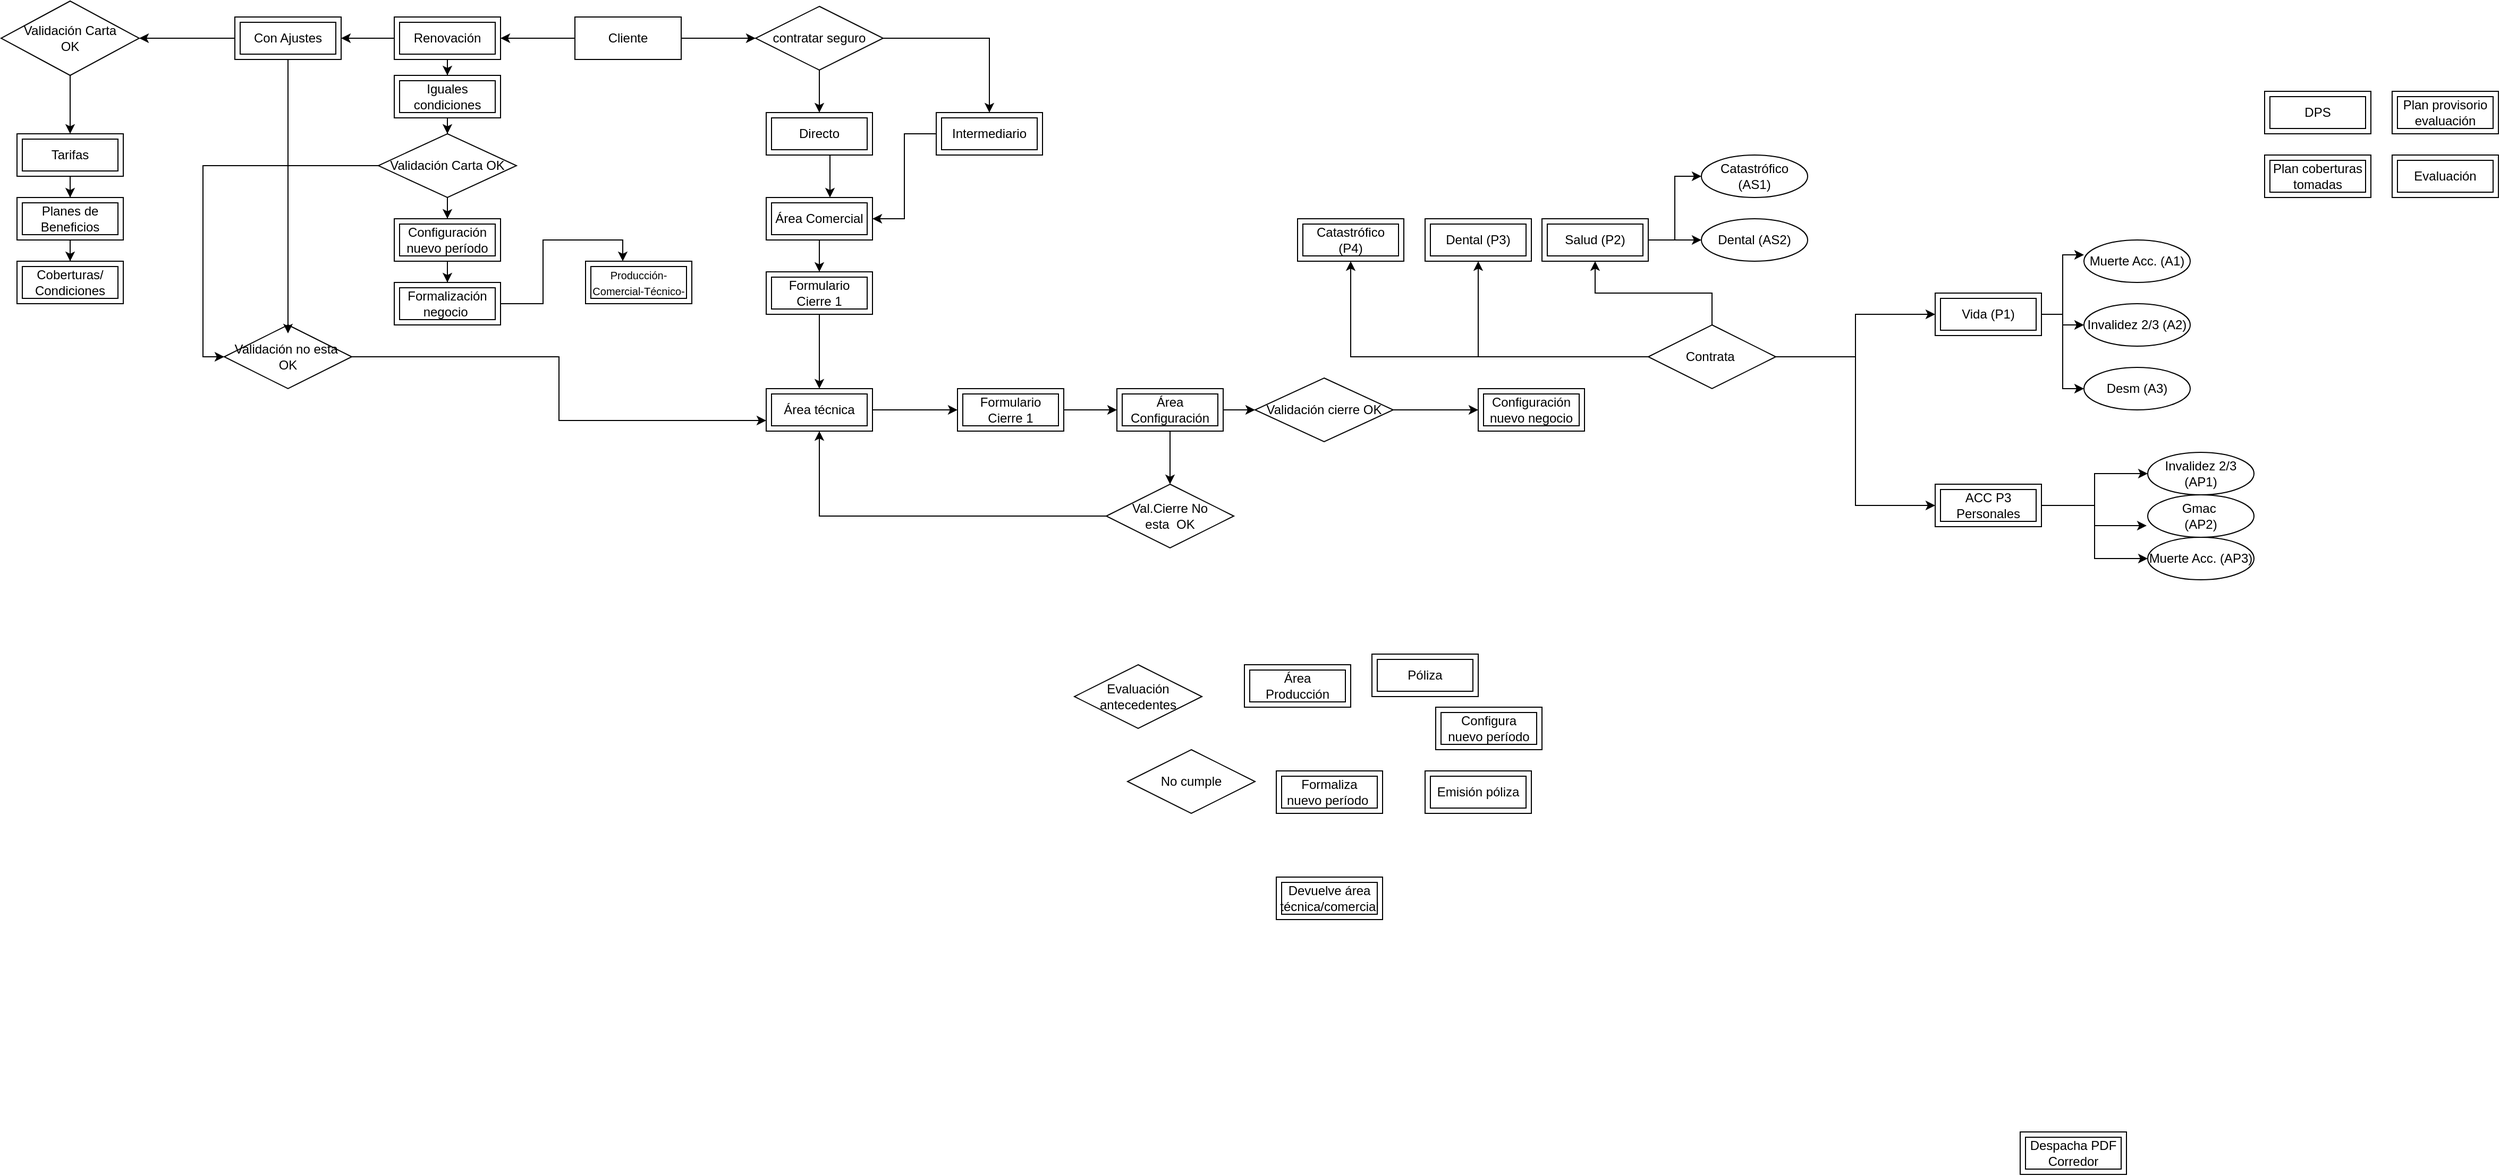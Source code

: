 <mxfile version="26.2.14">
  <diagram name="Página-1" id="cGtZ0ZqcJ2M5ogD-BFSz">
    <mxGraphModel dx="2526" dy="1642" grid="1" gridSize="10" guides="1" tooltips="1" connect="1" arrows="1" fold="1" page="1" pageScale="1" pageWidth="827" pageHeight="1169" math="0" shadow="0">
      <root>
        <mxCell id="0" />
        <mxCell id="1" parent="0" />
        <mxCell id="OujCXUVkTaEfRvT8h6zp-46" value="" style="edgeStyle=orthogonalEdgeStyle;rounded=0;orthogonalLoop=1;jettySize=auto;html=1;" edge="1" parent="1" source="OujCXUVkTaEfRvT8h6zp-2" target="OujCXUVkTaEfRvT8h6zp-42">
          <mxGeometry relative="1" as="geometry" />
        </mxCell>
        <mxCell id="OujCXUVkTaEfRvT8h6zp-120" value="" style="edgeStyle=orthogonalEdgeStyle;rounded=0;orthogonalLoop=1;jettySize=auto;html=1;" edge="1" parent="1" source="OujCXUVkTaEfRvT8h6zp-2" target="OujCXUVkTaEfRvT8h6zp-19">
          <mxGeometry relative="1" as="geometry" />
        </mxCell>
        <mxCell id="OujCXUVkTaEfRvT8h6zp-2" value="&lt;font style=&quot;vertical-align: inherit;&quot;&gt;&lt;font style=&quot;vertical-align: inherit;&quot;&gt;Cliente&lt;/font&gt;&lt;/font&gt;" style="whiteSpace=wrap;html=1;align=center;" vertex="1" parent="1">
          <mxGeometry x="-370" y="-370" width="100" height="40" as="geometry" />
        </mxCell>
        <mxCell id="OujCXUVkTaEfRvT8h6zp-3" value="&lt;font style=&quot;vertical-align: inherit;&quot;&gt;&lt;font style=&quot;vertical-align: inherit;&quot;&gt;Póliza&lt;/font&gt;&lt;/font&gt;" style="shape=ext;margin=3;double=1;whiteSpace=wrap;html=1;align=center;" vertex="1" parent="1">
          <mxGeometry x="380" y="230" width="100" height="40" as="geometry" />
        </mxCell>
        <mxCell id="OujCXUVkTaEfRvT8h6zp-4" value="&lt;font style=&quot;vertical-align: inherit;&quot;&gt;&lt;font style=&quot;vertical-align: inherit;&quot;&gt;Dental (P3)&lt;/font&gt;&lt;/font&gt;" style="shape=ext;margin=3;double=1;whiteSpace=wrap;html=1;align=center;" vertex="1" parent="1">
          <mxGeometry x="430" y="-180" width="100" height="40" as="geometry" />
        </mxCell>
        <mxCell id="OujCXUVkTaEfRvT8h6zp-74" value="" style="edgeStyle=orthogonalEdgeStyle;rounded=0;orthogonalLoop=1;jettySize=auto;html=1;" edge="1" parent="1" source="OujCXUVkTaEfRvT8h6zp-5" target="OujCXUVkTaEfRvT8h6zp-65">
          <mxGeometry relative="1" as="geometry" />
        </mxCell>
        <mxCell id="OujCXUVkTaEfRvT8h6zp-77" style="edgeStyle=orthogonalEdgeStyle;rounded=0;orthogonalLoop=1;jettySize=auto;html=1;entryX=0;entryY=0.5;entryDx=0;entryDy=0;" edge="1" parent="1" source="OujCXUVkTaEfRvT8h6zp-5" target="OujCXUVkTaEfRvT8h6zp-70">
          <mxGeometry relative="1" as="geometry" />
        </mxCell>
        <mxCell id="OujCXUVkTaEfRvT8h6zp-5" value="Vida (P1)" style="shape=ext;margin=3;double=1;whiteSpace=wrap;html=1;align=center;" vertex="1" parent="1">
          <mxGeometry x="910" y="-110" width="100" height="40" as="geometry" />
        </mxCell>
        <mxCell id="OujCXUVkTaEfRvT8h6zp-6" value="Catastrófico (P4)" style="shape=ext;margin=3;double=1;whiteSpace=wrap;html=1;align=center;" vertex="1" parent="1">
          <mxGeometry x="310" y="-180" width="100" height="40" as="geometry" />
        </mxCell>
        <mxCell id="OujCXUVkTaEfRvT8h6zp-78" value="" style="edgeStyle=orthogonalEdgeStyle;rounded=0;orthogonalLoop=1;jettySize=auto;html=1;" edge="1" parent="1" source="OujCXUVkTaEfRvT8h6zp-7" target="OujCXUVkTaEfRvT8h6zp-67">
          <mxGeometry relative="1" as="geometry" />
        </mxCell>
        <mxCell id="OujCXUVkTaEfRvT8h6zp-79" style="edgeStyle=orthogonalEdgeStyle;rounded=0;orthogonalLoop=1;jettySize=auto;html=1;entryX=0;entryY=0.5;entryDx=0;entryDy=0;" edge="1" parent="1" source="OujCXUVkTaEfRvT8h6zp-7" target="OujCXUVkTaEfRvT8h6zp-68">
          <mxGeometry relative="1" as="geometry" />
        </mxCell>
        <mxCell id="OujCXUVkTaEfRvT8h6zp-7" value="&lt;font style=&quot;vertical-align: inherit;&quot;&gt;&lt;font style=&quot;vertical-align: inherit;&quot;&gt;Salud (P2)&lt;/font&gt;&lt;/font&gt;" style="shape=ext;margin=3;double=1;whiteSpace=wrap;html=1;align=center;" vertex="1" parent="1">
          <mxGeometry x="540" y="-180" width="100" height="40" as="geometry" />
        </mxCell>
        <mxCell id="OujCXUVkTaEfRvT8h6zp-107" style="edgeStyle=orthogonalEdgeStyle;rounded=0;orthogonalLoop=1;jettySize=auto;html=1;entryX=0;entryY=0.5;entryDx=0;entryDy=0;" edge="1" parent="1" source="OujCXUVkTaEfRvT8h6zp-12" target="OujCXUVkTaEfRvT8h6zp-66">
          <mxGeometry relative="1" as="geometry" />
        </mxCell>
        <mxCell id="OujCXUVkTaEfRvT8h6zp-108" style="edgeStyle=orthogonalEdgeStyle;rounded=0;orthogonalLoop=1;jettySize=auto;html=1;entryX=0;entryY=0.5;entryDx=0;entryDy=0;" edge="1" parent="1" source="OujCXUVkTaEfRvT8h6zp-12" target="OujCXUVkTaEfRvT8h6zp-64">
          <mxGeometry relative="1" as="geometry" />
        </mxCell>
        <mxCell id="OujCXUVkTaEfRvT8h6zp-12" value="ACC P3 Personales" style="shape=ext;margin=3;double=1;whiteSpace=wrap;html=1;align=center;" vertex="1" parent="1">
          <mxGeometry x="910" y="70" width="100" height="40" as="geometry" />
        </mxCell>
        <mxCell id="OujCXUVkTaEfRvT8h6zp-15" value="DPS" style="shape=ext;margin=3;double=1;whiteSpace=wrap;html=1;align=center;" vertex="1" parent="1">
          <mxGeometry x="1220" y="-300" width="100" height="40" as="geometry" />
        </mxCell>
        <mxCell id="OujCXUVkTaEfRvT8h6zp-16" value="Evaluación" style="shape=ext;margin=3;double=1;whiteSpace=wrap;html=1;align=center;" vertex="1" parent="1">
          <mxGeometry x="1340" y="-240" width="100" height="40" as="geometry" />
        </mxCell>
        <mxCell id="OujCXUVkTaEfRvT8h6zp-17" value="Plan provisorio evaluación" style="shape=ext;margin=3;double=1;whiteSpace=wrap;html=1;align=center;" vertex="1" parent="1">
          <mxGeometry x="1340" y="-300" width="100" height="40" as="geometry" />
        </mxCell>
        <mxCell id="OujCXUVkTaEfRvT8h6zp-18" value="Plan coberturas tomadas" style="shape=ext;margin=3;double=1;whiteSpace=wrap;html=1;align=center;" vertex="1" parent="1">
          <mxGeometry x="1220" y="-240" width="100" height="40" as="geometry" />
        </mxCell>
        <mxCell id="OujCXUVkTaEfRvT8h6zp-121" value="" style="edgeStyle=orthogonalEdgeStyle;rounded=0;orthogonalLoop=1;jettySize=auto;html=1;" edge="1" parent="1" source="OujCXUVkTaEfRvT8h6zp-19" target="OujCXUVkTaEfRvT8h6zp-23">
          <mxGeometry relative="1" as="geometry" />
        </mxCell>
        <mxCell id="OujCXUVkTaEfRvT8h6zp-122" value="" style="edgeStyle=orthogonalEdgeStyle;rounded=0;orthogonalLoop=1;jettySize=auto;html=1;" edge="1" parent="1" source="OujCXUVkTaEfRvT8h6zp-19" target="OujCXUVkTaEfRvT8h6zp-24">
          <mxGeometry relative="1" as="geometry" />
        </mxCell>
        <mxCell id="OujCXUVkTaEfRvT8h6zp-19" value="Renovación" style="shape=ext;margin=3;double=1;whiteSpace=wrap;html=1;align=center;" vertex="1" parent="1">
          <mxGeometry x="-540" y="-370" width="100" height="40" as="geometry" />
        </mxCell>
        <mxCell id="OujCXUVkTaEfRvT8h6zp-125" value="" style="edgeStyle=orthogonalEdgeStyle;rounded=0;orthogonalLoop=1;jettySize=auto;html=1;" edge="1" parent="1" source="OujCXUVkTaEfRvT8h6zp-23" target="OujCXUVkTaEfRvT8h6zp-123">
          <mxGeometry relative="1" as="geometry" />
        </mxCell>
        <mxCell id="OujCXUVkTaEfRvT8h6zp-23" value="Iguales condiciones" style="shape=ext;margin=3;double=1;whiteSpace=wrap;html=1;align=center;" vertex="1" parent="1">
          <mxGeometry x="-540" y="-315" width="100" height="40" as="geometry" />
        </mxCell>
        <mxCell id="OujCXUVkTaEfRvT8h6zp-128" value="" style="edgeStyle=orthogonalEdgeStyle;rounded=0;orthogonalLoop=1;jettySize=auto;html=1;" edge="1" parent="1" source="OujCXUVkTaEfRvT8h6zp-24" target="OujCXUVkTaEfRvT8h6zp-124">
          <mxGeometry relative="1" as="geometry" />
        </mxCell>
        <mxCell id="OujCXUVkTaEfRvT8h6zp-24" value="Con Ajustes" style="shape=ext;margin=3;double=1;whiteSpace=wrap;html=1;align=center;" vertex="1" parent="1">
          <mxGeometry x="-690" y="-370" width="100" height="40" as="geometry" />
        </mxCell>
        <mxCell id="OujCXUVkTaEfRvT8h6zp-25" value="Coberturas/&lt;div&gt;Condiciones&lt;/div&gt;" style="shape=ext;margin=3;double=1;whiteSpace=wrap;html=1;align=center;" vertex="1" parent="1">
          <mxGeometry x="-895" y="-140" width="100" height="40" as="geometry" />
        </mxCell>
        <mxCell id="OujCXUVkTaEfRvT8h6zp-132" value="" style="edgeStyle=orthogonalEdgeStyle;rounded=0;orthogonalLoop=1;jettySize=auto;html=1;" edge="1" parent="1" source="OujCXUVkTaEfRvT8h6zp-26" target="OujCXUVkTaEfRvT8h6zp-25">
          <mxGeometry relative="1" as="geometry" />
        </mxCell>
        <mxCell id="OujCXUVkTaEfRvT8h6zp-26" value="Planes de Beneficios" style="shape=ext;margin=3;double=1;whiteSpace=wrap;html=1;align=center;" vertex="1" parent="1">
          <mxGeometry x="-895" y="-200" width="100" height="40" as="geometry" />
        </mxCell>
        <mxCell id="OujCXUVkTaEfRvT8h6zp-130" value="" style="edgeStyle=orthogonalEdgeStyle;rounded=0;orthogonalLoop=1;jettySize=auto;html=1;" edge="1" parent="1" source="OujCXUVkTaEfRvT8h6zp-27" target="OujCXUVkTaEfRvT8h6zp-26">
          <mxGeometry relative="1" as="geometry" />
        </mxCell>
        <mxCell id="OujCXUVkTaEfRvT8h6zp-27" value="Tarifas" style="shape=ext;margin=3;double=1;whiteSpace=wrap;html=1;align=center;" vertex="1" parent="1">
          <mxGeometry x="-895" y="-260" width="100" height="40" as="geometry" />
        </mxCell>
        <mxCell id="OujCXUVkTaEfRvT8h6zp-28" value="Formaliza nuevo período&amp;nbsp;" style="shape=ext;margin=3;double=1;whiteSpace=wrap;html=1;align=center;" vertex="1" parent="1">
          <mxGeometry x="290" y="340" width="100" height="40" as="geometry" />
        </mxCell>
        <mxCell id="OujCXUVkTaEfRvT8h6zp-29" value="Configura nuevo período" style="shape=ext;margin=3;double=1;whiteSpace=wrap;html=1;align=center;" vertex="1" parent="1">
          <mxGeometry x="440" y="280" width="100" height="40" as="geometry" />
        </mxCell>
        <mxCell id="OujCXUVkTaEfRvT8h6zp-30" value="Emisión póliza" style="shape=ext;margin=3;double=1;whiteSpace=wrap;html=1;align=center;" vertex="1" parent="1">
          <mxGeometry x="430" y="340" width="100" height="40" as="geometry" />
        </mxCell>
        <mxCell id="OujCXUVkTaEfRvT8h6zp-31" value="Devuelve área técnica/comercial" style="shape=ext;margin=3;double=1;whiteSpace=wrap;html=1;align=center;" vertex="1" parent="1">
          <mxGeometry x="290" y="440" width="100" height="40" as="geometry" />
        </mxCell>
        <mxCell id="OujCXUVkTaEfRvT8h6zp-32" value="Despacha PDF Corredor" style="shape=ext;margin=3;double=1;whiteSpace=wrap;html=1;align=center;" vertex="1" parent="1">
          <mxGeometry x="990" y="680" width="100" height="40" as="geometry" />
        </mxCell>
        <mxCell id="OujCXUVkTaEfRvT8h6zp-81" value="" style="edgeStyle=orthogonalEdgeStyle;rounded=0;orthogonalLoop=1;jettySize=auto;html=1;" edge="1" parent="1" source="OujCXUVkTaEfRvT8h6zp-33" target="OujCXUVkTaEfRvT8h6zp-60">
          <mxGeometry relative="1" as="geometry" />
        </mxCell>
        <mxCell id="OujCXUVkTaEfRvT8h6zp-33" value="Formulario Cierre 1" style="shape=ext;margin=3;double=1;whiteSpace=wrap;html=1;align=center;" vertex="1" parent="1">
          <mxGeometry x="-10" y="-20" width="100" height="40" as="geometry" />
        </mxCell>
        <mxCell id="OujCXUVkTaEfRvT8h6zp-34" value="Evaluación antecedentes" style="shape=rhombus;perimeter=rhombusPerimeter;whiteSpace=wrap;html=1;align=center;" vertex="1" parent="1">
          <mxGeometry x="100" y="240" width="120" height="60" as="geometry" />
        </mxCell>
        <mxCell id="OujCXUVkTaEfRvT8h6zp-35" value="No cumple" style="shape=rhombus;perimeter=rhombusPerimeter;whiteSpace=wrap;html=1;align=center;" vertex="1" parent="1">
          <mxGeometry x="150" y="320" width="120" height="60" as="geometry" />
        </mxCell>
        <mxCell id="OujCXUVkTaEfRvT8h6zp-57" value="" style="edgeStyle=orthogonalEdgeStyle;rounded=0;orthogonalLoop=1;jettySize=auto;html=1;" edge="1" parent="1" source="OujCXUVkTaEfRvT8h6zp-37" target="OujCXUVkTaEfRvT8h6zp-44">
          <mxGeometry relative="1" as="geometry" />
        </mxCell>
        <mxCell id="OujCXUVkTaEfRvT8h6zp-37" value="Área Comercial" style="shape=ext;margin=3;double=1;whiteSpace=wrap;html=1;align=center;" vertex="1" parent="1">
          <mxGeometry x="-190" y="-200" width="100" height="40" as="geometry" />
        </mxCell>
        <mxCell id="OujCXUVkTaEfRvT8h6zp-59" value="" style="edgeStyle=orthogonalEdgeStyle;rounded=0;orthogonalLoop=1;jettySize=auto;html=1;" edge="1" parent="1" source="OujCXUVkTaEfRvT8h6zp-38" target="OujCXUVkTaEfRvT8h6zp-33">
          <mxGeometry relative="1" as="geometry" />
        </mxCell>
        <mxCell id="OujCXUVkTaEfRvT8h6zp-38" value="Área técnica" style="shape=ext;margin=3;double=1;whiteSpace=wrap;html=1;align=center;" vertex="1" parent="1">
          <mxGeometry x="-190" y="-20" width="100" height="40" as="geometry" />
        </mxCell>
        <mxCell id="OujCXUVkTaEfRvT8h6zp-54" value="" style="edgeStyle=orthogonalEdgeStyle;rounded=0;orthogonalLoop=1;jettySize=auto;html=1;" edge="1" parent="1" source="OujCXUVkTaEfRvT8h6zp-39" target="OujCXUVkTaEfRvT8h6zp-37">
          <mxGeometry relative="1" as="geometry">
            <Array as="points">
              <mxPoint x="-130" y="-230" />
              <mxPoint x="-130" y="-230" />
            </Array>
          </mxGeometry>
        </mxCell>
        <mxCell id="OujCXUVkTaEfRvT8h6zp-39" value="Directo" style="shape=ext;margin=3;double=1;whiteSpace=wrap;html=1;align=center;" vertex="1" parent="1">
          <mxGeometry x="-190" y="-280" width="100" height="40" as="geometry" />
        </mxCell>
        <mxCell id="OujCXUVkTaEfRvT8h6zp-56" style="edgeStyle=orthogonalEdgeStyle;rounded=0;orthogonalLoop=1;jettySize=auto;html=1;entryX=1;entryY=0.5;entryDx=0;entryDy=0;" edge="1" parent="1" source="OujCXUVkTaEfRvT8h6zp-40" target="OujCXUVkTaEfRvT8h6zp-37">
          <mxGeometry relative="1" as="geometry" />
        </mxCell>
        <mxCell id="OujCXUVkTaEfRvT8h6zp-40" value="Intermediario" style="shape=ext;margin=3;double=1;whiteSpace=wrap;html=1;align=center;" vertex="1" parent="1">
          <mxGeometry x="-30" y="-280" width="100" height="40" as="geometry" />
        </mxCell>
        <mxCell id="OujCXUVkTaEfRvT8h6zp-41" value="Área Producción" style="shape=ext;margin=3;double=1;whiteSpace=wrap;html=1;align=center;" vertex="1" parent="1">
          <mxGeometry x="260" y="240" width="100" height="40" as="geometry" />
        </mxCell>
        <mxCell id="OujCXUVkTaEfRvT8h6zp-47" value="" style="edgeStyle=orthogonalEdgeStyle;rounded=0;orthogonalLoop=1;jettySize=auto;html=1;" edge="1" parent="1" source="OujCXUVkTaEfRvT8h6zp-42" target="OujCXUVkTaEfRvT8h6zp-39">
          <mxGeometry relative="1" as="geometry" />
        </mxCell>
        <mxCell id="OujCXUVkTaEfRvT8h6zp-50" value="" style="edgeStyle=orthogonalEdgeStyle;rounded=0;orthogonalLoop=1;jettySize=auto;html=1;" edge="1" parent="1" source="OujCXUVkTaEfRvT8h6zp-42" target="OujCXUVkTaEfRvT8h6zp-40">
          <mxGeometry relative="1" as="geometry" />
        </mxCell>
        <mxCell id="OujCXUVkTaEfRvT8h6zp-42" value="contratar seguro" style="shape=rhombus;perimeter=rhombusPerimeter;whiteSpace=wrap;html=1;align=center;" vertex="1" parent="1">
          <mxGeometry x="-200" y="-380" width="120" height="60" as="geometry" />
        </mxCell>
        <mxCell id="OujCXUVkTaEfRvT8h6zp-58" value="" style="edgeStyle=orthogonalEdgeStyle;rounded=0;orthogonalLoop=1;jettySize=auto;html=1;" edge="1" parent="1" source="OujCXUVkTaEfRvT8h6zp-44" target="OujCXUVkTaEfRvT8h6zp-38">
          <mxGeometry relative="1" as="geometry" />
        </mxCell>
        <mxCell id="OujCXUVkTaEfRvT8h6zp-44" value="Formulario Cierre 1" style="shape=ext;margin=3;double=1;whiteSpace=wrap;html=1;align=center;" vertex="1" parent="1">
          <mxGeometry x="-190" y="-130" width="100" height="40" as="geometry" />
        </mxCell>
        <mxCell id="OujCXUVkTaEfRvT8h6zp-117" value="" style="edgeStyle=orthogonalEdgeStyle;rounded=0;orthogonalLoop=1;jettySize=auto;html=1;" edge="1" parent="1" source="OujCXUVkTaEfRvT8h6zp-60" target="OujCXUVkTaEfRvT8h6zp-116">
          <mxGeometry relative="1" as="geometry" />
        </mxCell>
        <mxCell id="OujCXUVkTaEfRvT8h6zp-119" value="" style="edgeStyle=orthogonalEdgeStyle;rounded=0;orthogonalLoop=1;jettySize=auto;html=1;" edge="1" parent="1" source="OujCXUVkTaEfRvT8h6zp-60" target="OujCXUVkTaEfRvT8h6zp-61">
          <mxGeometry relative="1" as="geometry" />
        </mxCell>
        <mxCell id="OujCXUVkTaEfRvT8h6zp-60" value="Área Configuración" style="shape=ext;margin=3;double=1;whiteSpace=wrap;html=1;align=center;" vertex="1" parent="1">
          <mxGeometry x="140" y="-20" width="100" height="40" as="geometry" />
        </mxCell>
        <mxCell id="OujCXUVkTaEfRvT8h6zp-114" value="" style="edgeStyle=orthogonalEdgeStyle;rounded=0;orthogonalLoop=1;jettySize=auto;html=1;" edge="1" parent="1" source="OujCXUVkTaEfRvT8h6zp-61" target="OujCXUVkTaEfRvT8h6zp-82">
          <mxGeometry relative="1" as="geometry" />
        </mxCell>
        <mxCell id="OujCXUVkTaEfRvT8h6zp-61" value="Validación cierre OK" style="shape=rhombus;perimeter=rhombusPerimeter;whiteSpace=wrap;html=1;align=center;" vertex="1" parent="1">
          <mxGeometry x="270" y="-30" width="130" height="60" as="geometry" />
        </mxCell>
        <mxCell id="OujCXUVkTaEfRvT8h6zp-63" value="Muerte Acc. (A1)" style="ellipse;whiteSpace=wrap;html=1;align=center;" vertex="1" parent="1">
          <mxGeometry x="1050" y="-160" width="100" height="40" as="geometry" />
        </mxCell>
        <mxCell id="OujCXUVkTaEfRvT8h6zp-64" value="Muerte Acc. (AP3)" style="ellipse;whiteSpace=wrap;html=1;align=center;" vertex="1" parent="1">
          <mxGeometry x="1110" y="120" width="100" height="40" as="geometry" />
        </mxCell>
        <mxCell id="OujCXUVkTaEfRvT8h6zp-65" value="Invalidez 2/3 (A2)" style="ellipse;whiteSpace=wrap;html=1;align=center;" vertex="1" parent="1">
          <mxGeometry x="1050" y="-100" width="100" height="40" as="geometry" />
        </mxCell>
        <mxCell id="OujCXUVkTaEfRvT8h6zp-66" value="Invalidez 2/3 (AP1)" style="ellipse;whiteSpace=wrap;html=1;align=center;" vertex="1" parent="1">
          <mxGeometry x="1110" y="40" width="100" height="40" as="geometry" />
        </mxCell>
        <mxCell id="OujCXUVkTaEfRvT8h6zp-67" value="Dental (AS2)" style="ellipse;whiteSpace=wrap;html=1;align=center;" vertex="1" parent="1">
          <mxGeometry x="690" y="-180" width="100" height="40" as="geometry" />
        </mxCell>
        <mxCell id="OujCXUVkTaEfRvT8h6zp-68" value="Catastrófico (AS1)" style="ellipse;whiteSpace=wrap;html=1;align=center;" vertex="1" parent="1">
          <mxGeometry x="690" y="-240" width="100" height="40" as="geometry" />
        </mxCell>
        <mxCell id="OujCXUVkTaEfRvT8h6zp-70" value="Desm (A3)" style="ellipse;whiteSpace=wrap;html=1;align=center;" vertex="1" parent="1">
          <mxGeometry x="1050" y="-40" width="100" height="40" as="geometry" />
        </mxCell>
        <mxCell id="OujCXUVkTaEfRvT8h6zp-71" value="Gmac&amp;nbsp;&lt;div&gt;(AP2)&lt;/div&gt;" style="ellipse;whiteSpace=wrap;html=1;align=center;" vertex="1" parent="1">
          <mxGeometry x="1110" y="80" width="100" height="40" as="geometry" />
        </mxCell>
        <mxCell id="OujCXUVkTaEfRvT8h6zp-72" style="edgeStyle=orthogonalEdgeStyle;rounded=0;orthogonalLoop=1;jettySize=auto;html=1;exitX=0.5;exitY=1;exitDx=0;exitDy=0;" edge="1" parent="1" source="OujCXUVkTaEfRvT8h6zp-64" target="OujCXUVkTaEfRvT8h6zp-64">
          <mxGeometry relative="1" as="geometry" />
        </mxCell>
        <mxCell id="OujCXUVkTaEfRvT8h6zp-76" style="edgeStyle=orthogonalEdgeStyle;rounded=0;orthogonalLoop=1;jettySize=auto;html=1;entryX=0;entryY=0.35;entryDx=0;entryDy=0;entryPerimeter=0;" edge="1" parent="1" source="OujCXUVkTaEfRvT8h6zp-5" target="OujCXUVkTaEfRvT8h6zp-63">
          <mxGeometry relative="1" as="geometry" />
        </mxCell>
        <mxCell id="OujCXUVkTaEfRvT8h6zp-82" value="Configuración nuevo negocio" style="shape=ext;margin=3;double=1;whiteSpace=wrap;html=1;align=center;" vertex="1" parent="1">
          <mxGeometry x="480" y="-20" width="100" height="40" as="geometry" />
        </mxCell>
        <mxCell id="OujCXUVkTaEfRvT8h6zp-88" value="" style="edgeStyle=orthogonalEdgeStyle;rounded=0;orthogonalLoop=1;jettySize=auto;html=1;" edge="1" parent="1" source="OujCXUVkTaEfRvT8h6zp-84" target="OujCXUVkTaEfRvT8h6zp-5">
          <mxGeometry relative="1" as="geometry" />
        </mxCell>
        <mxCell id="OujCXUVkTaEfRvT8h6zp-98" style="edgeStyle=orthogonalEdgeStyle;rounded=0;orthogonalLoop=1;jettySize=auto;html=1;entryX=0.5;entryY=1;entryDx=0;entryDy=0;" edge="1" parent="1" source="OujCXUVkTaEfRvT8h6zp-84" target="OujCXUVkTaEfRvT8h6zp-7">
          <mxGeometry relative="1" as="geometry" />
        </mxCell>
        <mxCell id="OujCXUVkTaEfRvT8h6zp-99" style="edgeStyle=orthogonalEdgeStyle;rounded=0;orthogonalLoop=1;jettySize=auto;html=1;entryX=0.5;entryY=1;entryDx=0;entryDy=0;" edge="1" parent="1" source="OujCXUVkTaEfRvT8h6zp-84" target="OujCXUVkTaEfRvT8h6zp-4">
          <mxGeometry relative="1" as="geometry" />
        </mxCell>
        <mxCell id="OujCXUVkTaEfRvT8h6zp-100" style="edgeStyle=orthogonalEdgeStyle;rounded=0;orthogonalLoop=1;jettySize=auto;html=1;entryX=0.5;entryY=1;entryDx=0;entryDy=0;" edge="1" parent="1" source="OujCXUVkTaEfRvT8h6zp-84" target="OujCXUVkTaEfRvT8h6zp-6">
          <mxGeometry relative="1" as="geometry" />
        </mxCell>
        <mxCell id="OujCXUVkTaEfRvT8h6zp-113" style="edgeStyle=orthogonalEdgeStyle;rounded=0;orthogonalLoop=1;jettySize=auto;html=1;entryX=0;entryY=0.5;entryDx=0;entryDy=0;" edge="1" parent="1" source="OujCXUVkTaEfRvT8h6zp-84" target="OujCXUVkTaEfRvT8h6zp-12">
          <mxGeometry relative="1" as="geometry" />
        </mxCell>
        <mxCell id="OujCXUVkTaEfRvT8h6zp-84" value="Contrata&amp;nbsp;" style="shape=rhombus;perimeter=rhombusPerimeter;whiteSpace=wrap;html=1;align=center;" vertex="1" parent="1">
          <mxGeometry x="640" y="-80" width="120" height="60" as="geometry" />
        </mxCell>
        <mxCell id="OujCXUVkTaEfRvT8h6zp-111" style="edgeStyle=orthogonalEdgeStyle;rounded=0;orthogonalLoop=1;jettySize=auto;html=1;entryX=-0.01;entryY=0.725;entryDx=0;entryDy=0;entryPerimeter=0;" edge="1" parent="1" source="OujCXUVkTaEfRvT8h6zp-12" target="OujCXUVkTaEfRvT8h6zp-71">
          <mxGeometry relative="1" as="geometry" />
        </mxCell>
        <mxCell id="OujCXUVkTaEfRvT8h6zp-115" value="Configuración nuevo período" style="shape=ext;margin=3;double=1;whiteSpace=wrap;html=1;align=center;" vertex="1" parent="1">
          <mxGeometry x="-540" y="-180" width="100" height="40" as="geometry" />
        </mxCell>
        <mxCell id="OujCXUVkTaEfRvT8h6zp-118" style="edgeStyle=orthogonalEdgeStyle;rounded=0;orthogonalLoop=1;jettySize=auto;html=1;entryX=0.5;entryY=1;entryDx=0;entryDy=0;" edge="1" parent="1" source="OujCXUVkTaEfRvT8h6zp-116" target="OujCXUVkTaEfRvT8h6zp-38">
          <mxGeometry relative="1" as="geometry" />
        </mxCell>
        <mxCell id="OujCXUVkTaEfRvT8h6zp-116" value="&amp;nbsp; &amp;nbsp; &amp;nbsp; &amp;nbsp;Val.Cierre No&amp;nbsp; &amp;nbsp; &amp;nbsp; &amp;nbsp; esta&amp;nbsp; OK" style="shape=rhombus;perimeter=rhombusPerimeter;whiteSpace=wrap;html=1;align=center;" vertex="1" parent="1">
          <mxGeometry x="130" y="70" width="120" height="60" as="geometry" />
        </mxCell>
        <mxCell id="OujCXUVkTaEfRvT8h6zp-126" value="" style="edgeStyle=orthogonalEdgeStyle;rounded=0;orthogonalLoop=1;jettySize=auto;html=1;" edge="1" parent="1" source="OujCXUVkTaEfRvT8h6zp-123" target="OujCXUVkTaEfRvT8h6zp-115">
          <mxGeometry relative="1" as="geometry" />
        </mxCell>
        <mxCell id="OujCXUVkTaEfRvT8h6zp-153" style="edgeStyle=orthogonalEdgeStyle;rounded=0;orthogonalLoop=1;jettySize=auto;html=1;entryX=0;entryY=0.5;entryDx=0;entryDy=0;" edge="1" parent="1" source="OujCXUVkTaEfRvT8h6zp-123" target="OujCXUVkTaEfRvT8h6zp-143">
          <mxGeometry relative="1" as="geometry" />
        </mxCell>
        <mxCell id="OujCXUVkTaEfRvT8h6zp-123" value="Validación Carta OK" style="shape=rhombus;perimeter=rhombusPerimeter;whiteSpace=wrap;html=1;align=center;" vertex="1" parent="1">
          <mxGeometry x="-555" y="-260" width="130" height="60" as="geometry" />
        </mxCell>
        <mxCell id="OujCXUVkTaEfRvT8h6zp-129" value="" style="edgeStyle=orthogonalEdgeStyle;rounded=0;orthogonalLoop=1;jettySize=auto;html=1;" edge="1" parent="1" source="OujCXUVkTaEfRvT8h6zp-124" target="OujCXUVkTaEfRvT8h6zp-27">
          <mxGeometry relative="1" as="geometry" />
        </mxCell>
        <mxCell id="OujCXUVkTaEfRvT8h6zp-124" value="&amp;nbsp; &amp;nbsp; &amp;nbsp;Validación Carta&amp;nbsp; &amp;nbsp; &amp;nbsp; OK" style="shape=rhombus;perimeter=rhombusPerimeter;whiteSpace=wrap;html=1;align=center;" vertex="1" parent="1">
          <mxGeometry x="-910" y="-385" width="130" height="70" as="geometry" />
        </mxCell>
        <mxCell id="OujCXUVkTaEfRvT8h6zp-135" value="&lt;font style=&quot;font-size: 10px;&quot;&gt;Producción-Comercial-Técnico-&lt;/font&gt;" style="shape=ext;margin=3;double=1;whiteSpace=wrap;html=1;align=center;" vertex="1" parent="1">
          <mxGeometry x="-360" y="-140" width="100" height="40" as="geometry" />
        </mxCell>
        <mxCell id="OujCXUVkTaEfRvT8h6zp-137" style="edgeStyle=orthogonalEdgeStyle;rounded=0;orthogonalLoop=1;jettySize=auto;html=1;entryX=0.35;entryY=0;entryDx=0;entryDy=0;entryPerimeter=0;" edge="1" parent="1" source="OujCXUVkTaEfRvT8h6zp-127" target="OujCXUVkTaEfRvT8h6zp-135">
          <mxGeometry relative="1" as="geometry" />
        </mxCell>
        <mxCell id="OujCXUVkTaEfRvT8h6zp-141" value="" style="edgeStyle=orthogonalEdgeStyle;rounded=0;orthogonalLoop=1;jettySize=auto;html=1;" edge="1" parent="1" source="OujCXUVkTaEfRvT8h6zp-115" target="OujCXUVkTaEfRvT8h6zp-127">
          <mxGeometry relative="1" as="geometry">
            <mxPoint x="-490" y="-140" as="sourcePoint" />
            <mxPoint x="-470" y="70" as="targetPoint" />
          </mxGeometry>
        </mxCell>
        <mxCell id="OujCXUVkTaEfRvT8h6zp-127" value="Formalización negocio&amp;nbsp;" style="shape=ext;margin=3;double=1;whiteSpace=wrap;html=1;align=center;" vertex="1" parent="1">
          <mxGeometry x="-540" y="-120" width="100" height="40" as="geometry" />
        </mxCell>
        <mxCell id="OujCXUVkTaEfRvT8h6zp-148" style="edgeStyle=orthogonalEdgeStyle;rounded=0;orthogonalLoop=1;jettySize=auto;html=1;entryX=0;entryY=0.75;entryDx=0;entryDy=0;" edge="1" parent="1" source="OujCXUVkTaEfRvT8h6zp-143" target="OujCXUVkTaEfRvT8h6zp-38">
          <mxGeometry relative="1" as="geometry" />
        </mxCell>
        <mxCell id="OujCXUVkTaEfRvT8h6zp-143" value="Validación no esta&amp;nbsp; OK" style="shape=rhombus;perimeter=rhombusPerimeter;whiteSpace=wrap;html=1;align=center;" vertex="1" parent="1">
          <mxGeometry x="-700" y="-80" width="120" height="60" as="geometry" />
        </mxCell>
        <mxCell id="OujCXUVkTaEfRvT8h6zp-149" style="edgeStyle=orthogonalEdgeStyle;rounded=0;orthogonalLoop=1;jettySize=auto;html=1;entryX=0.5;entryY=0.133;entryDx=0;entryDy=0;entryPerimeter=0;" edge="1" parent="1" source="OujCXUVkTaEfRvT8h6zp-24" target="OujCXUVkTaEfRvT8h6zp-143">
          <mxGeometry relative="1" as="geometry" />
        </mxCell>
      </root>
    </mxGraphModel>
  </diagram>
</mxfile>
